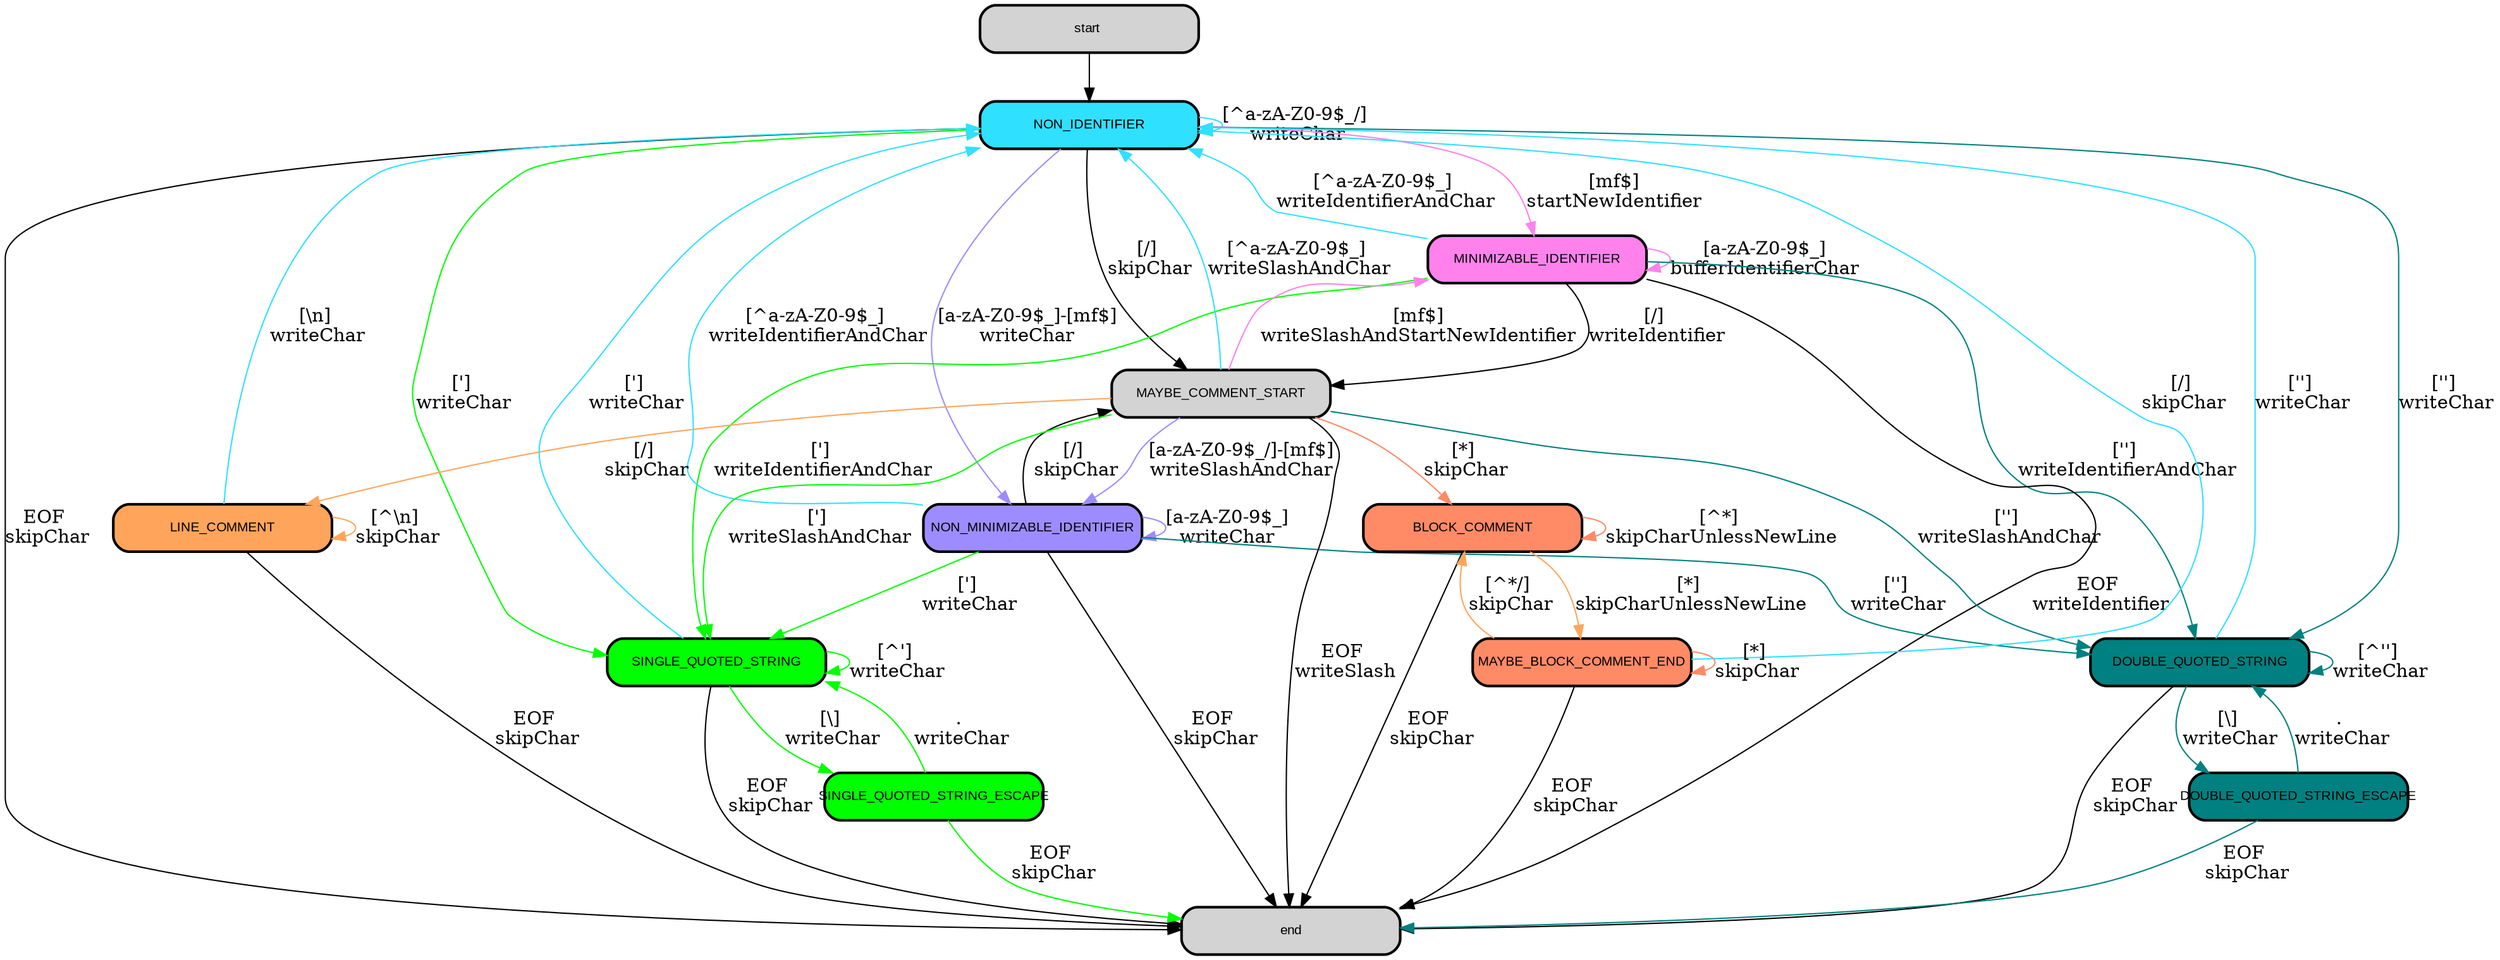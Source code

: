 digraph J2clMinimizer {
  node  [style="rounded,filled,bold", shape=box, fixedsize=true, width=2.3, fontname="Arial", fontsize=10];

  "start "-> "NON_IDENTIFIER"

  "NON_IDENTIFIER" [fillcolor = "#30e0ff"]
  "NON_IDENTIFIER" -> "NON_IDENTIFIER"  [label="[^a-zA-Z0-9$_/] \nwriteChar", color = "#30e0ff"]
  "NON_IDENTIFIER" -> "MINIMIZABLE_IDENTIFIER" [label="[mf$]\nstartNewIdentifier", color = "#ff82ec"]
  "NON_IDENTIFIER" -> "NON_MINIMIZABLE_IDENTIFIER" [label="[a-zA-Z0-9$_]-[mf$]\nwriteChar", color = "#9d8cff"]
  "NON_IDENTIFIER" -> "MAYBE_COMMENT_START"   [label="[/] \nskipChar"]
  "NON_IDENTIFIER" -> "SINGLE_QUOTED_STRING"   [label="['] \nwriteChar", color=green]
  "NON_IDENTIFIER" -> "DOUBLE_QUOTED_STRING"   [label="[''] \nwriteChar", color=teal]
  "NON_IDENTIFIER" -> "end"   [label="EOF \nskipChar"]

  "NON_MINIMIZABLE_IDENTIFIER" [fillcolor = "#9d8cff"]
  "NON_MINIMIZABLE_IDENTIFIER" -> "NON_MINIMIZABLE_IDENTIFIER" [label="[a-zA-Z0-9$_]\nwriteChar", color = "#9d8cff"]
  "NON_MINIMIZABLE_IDENTIFIER" -> "NON_IDENTIFIER"  [label="[^a-zA-Z0-9$_] \nwriteIdentifierAndChar", color = "#30e0ff"]
  "NON_MINIMIZABLE_IDENTIFIER" -> "MAYBE_COMMENT_START"   [label="[/] \nskipChar"]
  "NON_MINIMIZABLE_IDENTIFIER" -> "SINGLE_QUOTED_STRING"   [label="['] \nwriteChar", color=green]
  "NON_MINIMIZABLE_IDENTIFIER" -> "DOUBLE_QUOTED_STRING"   [label="[''] \nwriteChar", color=teal]
  "NON_MINIMIZABLE_IDENTIFIER" -> "end"   [label="EOF \nskipChar"]

  "MINIMIZABLE_IDENTIFIER" [fillcolor = "#ff82ec"]
  "MINIMIZABLE_IDENTIFIER" -> "MINIMIZABLE_IDENTIFIER" [label="[a-zA-Z0-9$_]\nbufferIdentifierChar", color = "#ff82ec"]
  "MINIMIZABLE_IDENTIFIER" -> "NON_IDENTIFIER"  [label="[^a-zA-Z0-9$_] \nwriteIdentifierAndChar", color = "#30e0ff"]
  "MINIMIZABLE_IDENTIFIER" -> "MAYBE_COMMENT_START"   [label="[/] \nwriteIdentifier"]
  "MINIMIZABLE_IDENTIFIER" -> "SINGLE_QUOTED_STRING"   [label="['] \nwriteIdentifierAndChar", color=green]
  "MINIMIZABLE_IDENTIFIER" -> "DOUBLE_QUOTED_STRING"   [label="[''] \nwriteIdentifierAndChar", color=teal]
  "MINIMIZABLE_IDENTIFIER" -> "end"   [label="EOF \nwriteIdentifier"]

  "MAYBE_COMMENT_START" -> "NON_IDENTIFIER"  [label="[^a-zA-Z0-9$_] \nwriteSlashAndChar", color = "#30e0ff"]
  "MAYBE_COMMENT_START" -> "LINE_COMMENT"   [label="[/] \nskipChar", color = "#ffa55b"]
  "MAYBE_COMMENT_START" -> "BLOCK_COMMENT"   [label="[*] \nskipChar", color = "#ff8a66"]
  "MAYBE_COMMENT_START" -> "MINIMIZABLE_IDENTIFIER" [label="[mf$]\nwriteSlashAndStartNewIdentifier", color = "#ff82ec"]
  "MAYBE_COMMENT_START" -> "NON_MINIMIZABLE_IDENTIFIER" [label="[a-zA-Z0-9$_/]-[mf$]\nwriteSlashAndChar", color = "#9d8cff"]
  "MAYBE_COMMENT_START" -> "SINGLE_QUOTED_STRING"   [label="['] \nwriteSlashAndChar", color=green]
  "MAYBE_COMMENT_START" -> "DOUBLE_QUOTED_STRING"   [label="[''] \nwriteSlashAndChar", color=teal]
  "MAYBE_COMMENT_START" -> "end"   [label="EOF \nwriteSlash"]

  "LINE_COMMENT" [fillcolor = "#ffa55b"]
  "LINE_COMMENT" -> "LINE_COMMENT"   [label="[^\\n] \nskipChar", color = "#ffa55b"]
  "LINE_COMMENT" -> "NON_IDENTIFIER"   [label="[\\n] \nwriteChar", color = "#30e0ff"]
  "LINE_COMMENT" -> "end"   [label="EOF \nskipChar"]

  "BLOCK_COMMENT" [fillcolor = "#ff8a66"]
  "BLOCK_COMMENT" -> "BLOCK_COMMENT"   [label="[^*] \nskipCharUnlessNewLine", color = "#ff8a66"]
  "BLOCK_COMMENT" -> "MAYBE_BLOCK_COMMENT_END"   [label="[*] \nskipCharUnlessNewLine", color = "#ffa55b"]
  "BLOCK_COMMENT" -> "end"   [label="EOF \nskipChar"]

  "MAYBE_BLOCK_COMMENT_END" [fillcolor = "#ff8a66"]
  "MAYBE_BLOCK_COMMENT_END" -> "NON_IDENTIFIER"   [label="[/] \nskipChar", color = "#30e0ff"]
  "MAYBE_BLOCK_COMMENT_END" -> "MAYBE_BLOCK_COMMENT_END"   [label="[*] \nskipChar", color = "#ff8a66"]
  "MAYBE_BLOCK_COMMENT_END" -> "BLOCK_COMMENT"   [label="[^*/] \nskipChar", color = "#ffa55b"]
  "MAYBE_BLOCK_COMMENT_END" -> "end"   [label="EOF \nskipChar"]

  "SINGLE_QUOTED_STRING" [fillcolor=green]
  "SINGLE_QUOTED_STRING" -> "SINGLE_QUOTED_STRING"   [color=green, label="[^'\] \nwriteChar", color=green]
  "SINGLE_QUOTED_STRING" -> "SINGLE_QUOTED_STRING_ESCAPE"   [label="[\\] \nwriteChar", color=green]
  "SINGLE_QUOTED_STRING" -> "NON_IDENTIFIER"   [label="['] \nwriteChar", color = "#30e0ff"]
  "SINGLE_QUOTED_STRING" -> "end"   [label="EOF \nskipChar"]

  "SINGLE_QUOTED_STRING_ESCAPE" [fillcolor=green]
  "SINGLE_QUOTED_STRING_ESCAPE" -> "SINGLE_QUOTED_STRING"   [label=". \nwriteChar", color=green]
  "SINGLE_QUOTED_STRING_ESCAPE" -> "end"   [label="EOF \nskipChar", color=green]

  "DOUBLE_QUOTED_STRING" [fillcolor=teal]
  "DOUBLE_QUOTED_STRING" -> "DOUBLE_QUOTED_STRING"   [label="[^''\] \nwriteChar", color=teal]
  "DOUBLE_QUOTED_STRING" -> "DOUBLE_QUOTED_STRING_ESCAPE"   [label="[\\] \nwriteChar", color=teal]
  "DOUBLE_QUOTED_STRING" -> "NON_IDENTIFIER"   [label="[''] \nwriteChar", color = "#30e0ff"]
  "DOUBLE_QUOTED_STRING" -> "end"   [label="EOF \nskipChar"]

  "DOUBLE_QUOTED_STRING_ESCAPE" [fillcolor=teal]
  "DOUBLE_QUOTED_STRING_ESCAPE" -> "DOUBLE_QUOTED_STRING"   [label=". \nwriteChar", color=teal]
  "DOUBLE_QUOTED_STRING_ESCAPE" -> "end"   [label="EOF \nskipChar", color=teal]
}
